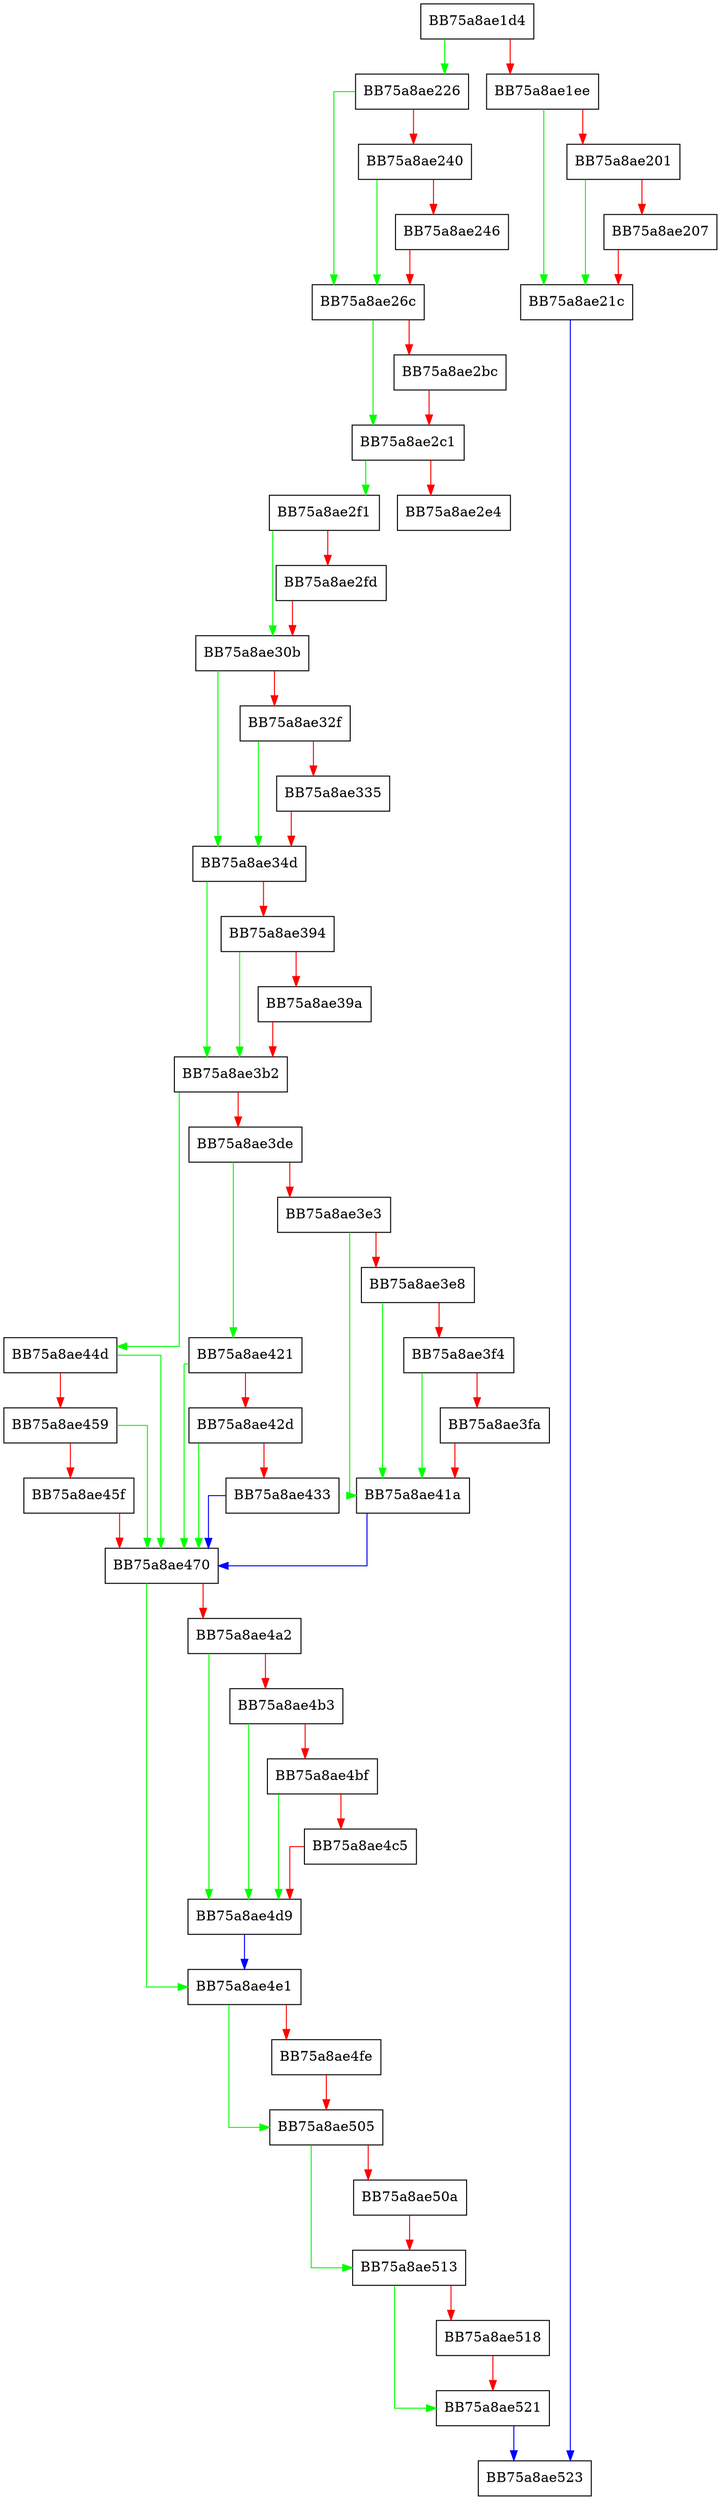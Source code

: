 digraph MpBootStrapWorker {
  node [shape="box"];
  graph [splines=ortho];
  BB75a8ae1d4 -> BB75a8ae226 [color="green"];
  BB75a8ae1d4 -> BB75a8ae1ee [color="red"];
  BB75a8ae1ee -> BB75a8ae21c [color="green"];
  BB75a8ae1ee -> BB75a8ae201 [color="red"];
  BB75a8ae201 -> BB75a8ae21c [color="green"];
  BB75a8ae201 -> BB75a8ae207 [color="red"];
  BB75a8ae207 -> BB75a8ae21c [color="red"];
  BB75a8ae21c -> BB75a8ae523 [color="blue"];
  BB75a8ae226 -> BB75a8ae26c [color="green"];
  BB75a8ae226 -> BB75a8ae240 [color="red"];
  BB75a8ae240 -> BB75a8ae26c [color="green"];
  BB75a8ae240 -> BB75a8ae246 [color="red"];
  BB75a8ae246 -> BB75a8ae26c [color="red"];
  BB75a8ae26c -> BB75a8ae2c1 [color="green"];
  BB75a8ae26c -> BB75a8ae2bc [color="red"];
  BB75a8ae2bc -> BB75a8ae2c1 [color="red"];
  BB75a8ae2c1 -> BB75a8ae2f1 [color="green"];
  BB75a8ae2c1 -> BB75a8ae2e4 [color="red"];
  BB75a8ae2f1 -> BB75a8ae30b [color="green"];
  BB75a8ae2f1 -> BB75a8ae2fd [color="red"];
  BB75a8ae2fd -> BB75a8ae30b [color="red"];
  BB75a8ae30b -> BB75a8ae34d [color="green"];
  BB75a8ae30b -> BB75a8ae32f [color="red"];
  BB75a8ae32f -> BB75a8ae34d [color="green"];
  BB75a8ae32f -> BB75a8ae335 [color="red"];
  BB75a8ae335 -> BB75a8ae34d [color="red"];
  BB75a8ae34d -> BB75a8ae3b2 [color="green"];
  BB75a8ae34d -> BB75a8ae394 [color="red"];
  BB75a8ae394 -> BB75a8ae3b2 [color="green"];
  BB75a8ae394 -> BB75a8ae39a [color="red"];
  BB75a8ae39a -> BB75a8ae3b2 [color="red"];
  BB75a8ae3b2 -> BB75a8ae44d [color="green"];
  BB75a8ae3b2 -> BB75a8ae3de [color="red"];
  BB75a8ae3de -> BB75a8ae421 [color="green"];
  BB75a8ae3de -> BB75a8ae3e3 [color="red"];
  BB75a8ae3e3 -> BB75a8ae41a [color="green"];
  BB75a8ae3e3 -> BB75a8ae3e8 [color="red"];
  BB75a8ae3e8 -> BB75a8ae41a [color="green"];
  BB75a8ae3e8 -> BB75a8ae3f4 [color="red"];
  BB75a8ae3f4 -> BB75a8ae41a [color="green"];
  BB75a8ae3f4 -> BB75a8ae3fa [color="red"];
  BB75a8ae3fa -> BB75a8ae41a [color="red"];
  BB75a8ae41a -> BB75a8ae470 [color="blue"];
  BB75a8ae421 -> BB75a8ae470 [color="green"];
  BB75a8ae421 -> BB75a8ae42d [color="red"];
  BB75a8ae42d -> BB75a8ae470 [color="green"];
  BB75a8ae42d -> BB75a8ae433 [color="red"];
  BB75a8ae433 -> BB75a8ae470 [color="blue"];
  BB75a8ae44d -> BB75a8ae470 [color="green"];
  BB75a8ae44d -> BB75a8ae459 [color="red"];
  BB75a8ae459 -> BB75a8ae470 [color="green"];
  BB75a8ae459 -> BB75a8ae45f [color="red"];
  BB75a8ae45f -> BB75a8ae470 [color="red"];
  BB75a8ae470 -> BB75a8ae4e1 [color="green"];
  BB75a8ae470 -> BB75a8ae4a2 [color="red"];
  BB75a8ae4a2 -> BB75a8ae4d9 [color="green"];
  BB75a8ae4a2 -> BB75a8ae4b3 [color="red"];
  BB75a8ae4b3 -> BB75a8ae4d9 [color="green"];
  BB75a8ae4b3 -> BB75a8ae4bf [color="red"];
  BB75a8ae4bf -> BB75a8ae4d9 [color="green"];
  BB75a8ae4bf -> BB75a8ae4c5 [color="red"];
  BB75a8ae4c5 -> BB75a8ae4d9 [color="red"];
  BB75a8ae4d9 -> BB75a8ae4e1 [color="blue"];
  BB75a8ae4e1 -> BB75a8ae505 [color="green"];
  BB75a8ae4e1 -> BB75a8ae4fe [color="red"];
  BB75a8ae4fe -> BB75a8ae505 [color="red"];
  BB75a8ae505 -> BB75a8ae513 [color="green"];
  BB75a8ae505 -> BB75a8ae50a [color="red"];
  BB75a8ae50a -> BB75a8ae513 [color="red"];
  BB75a8ae513 -> BB75a8ae521 [color="green"];
  BB75a8ae513 -> BB75a8ae518 [color="red"];
  BB75a8ae518 -> BB75a8ae521 [color="red"];
  BB75a8ae521 -> BB75a8ae523 [color="blue"];
}